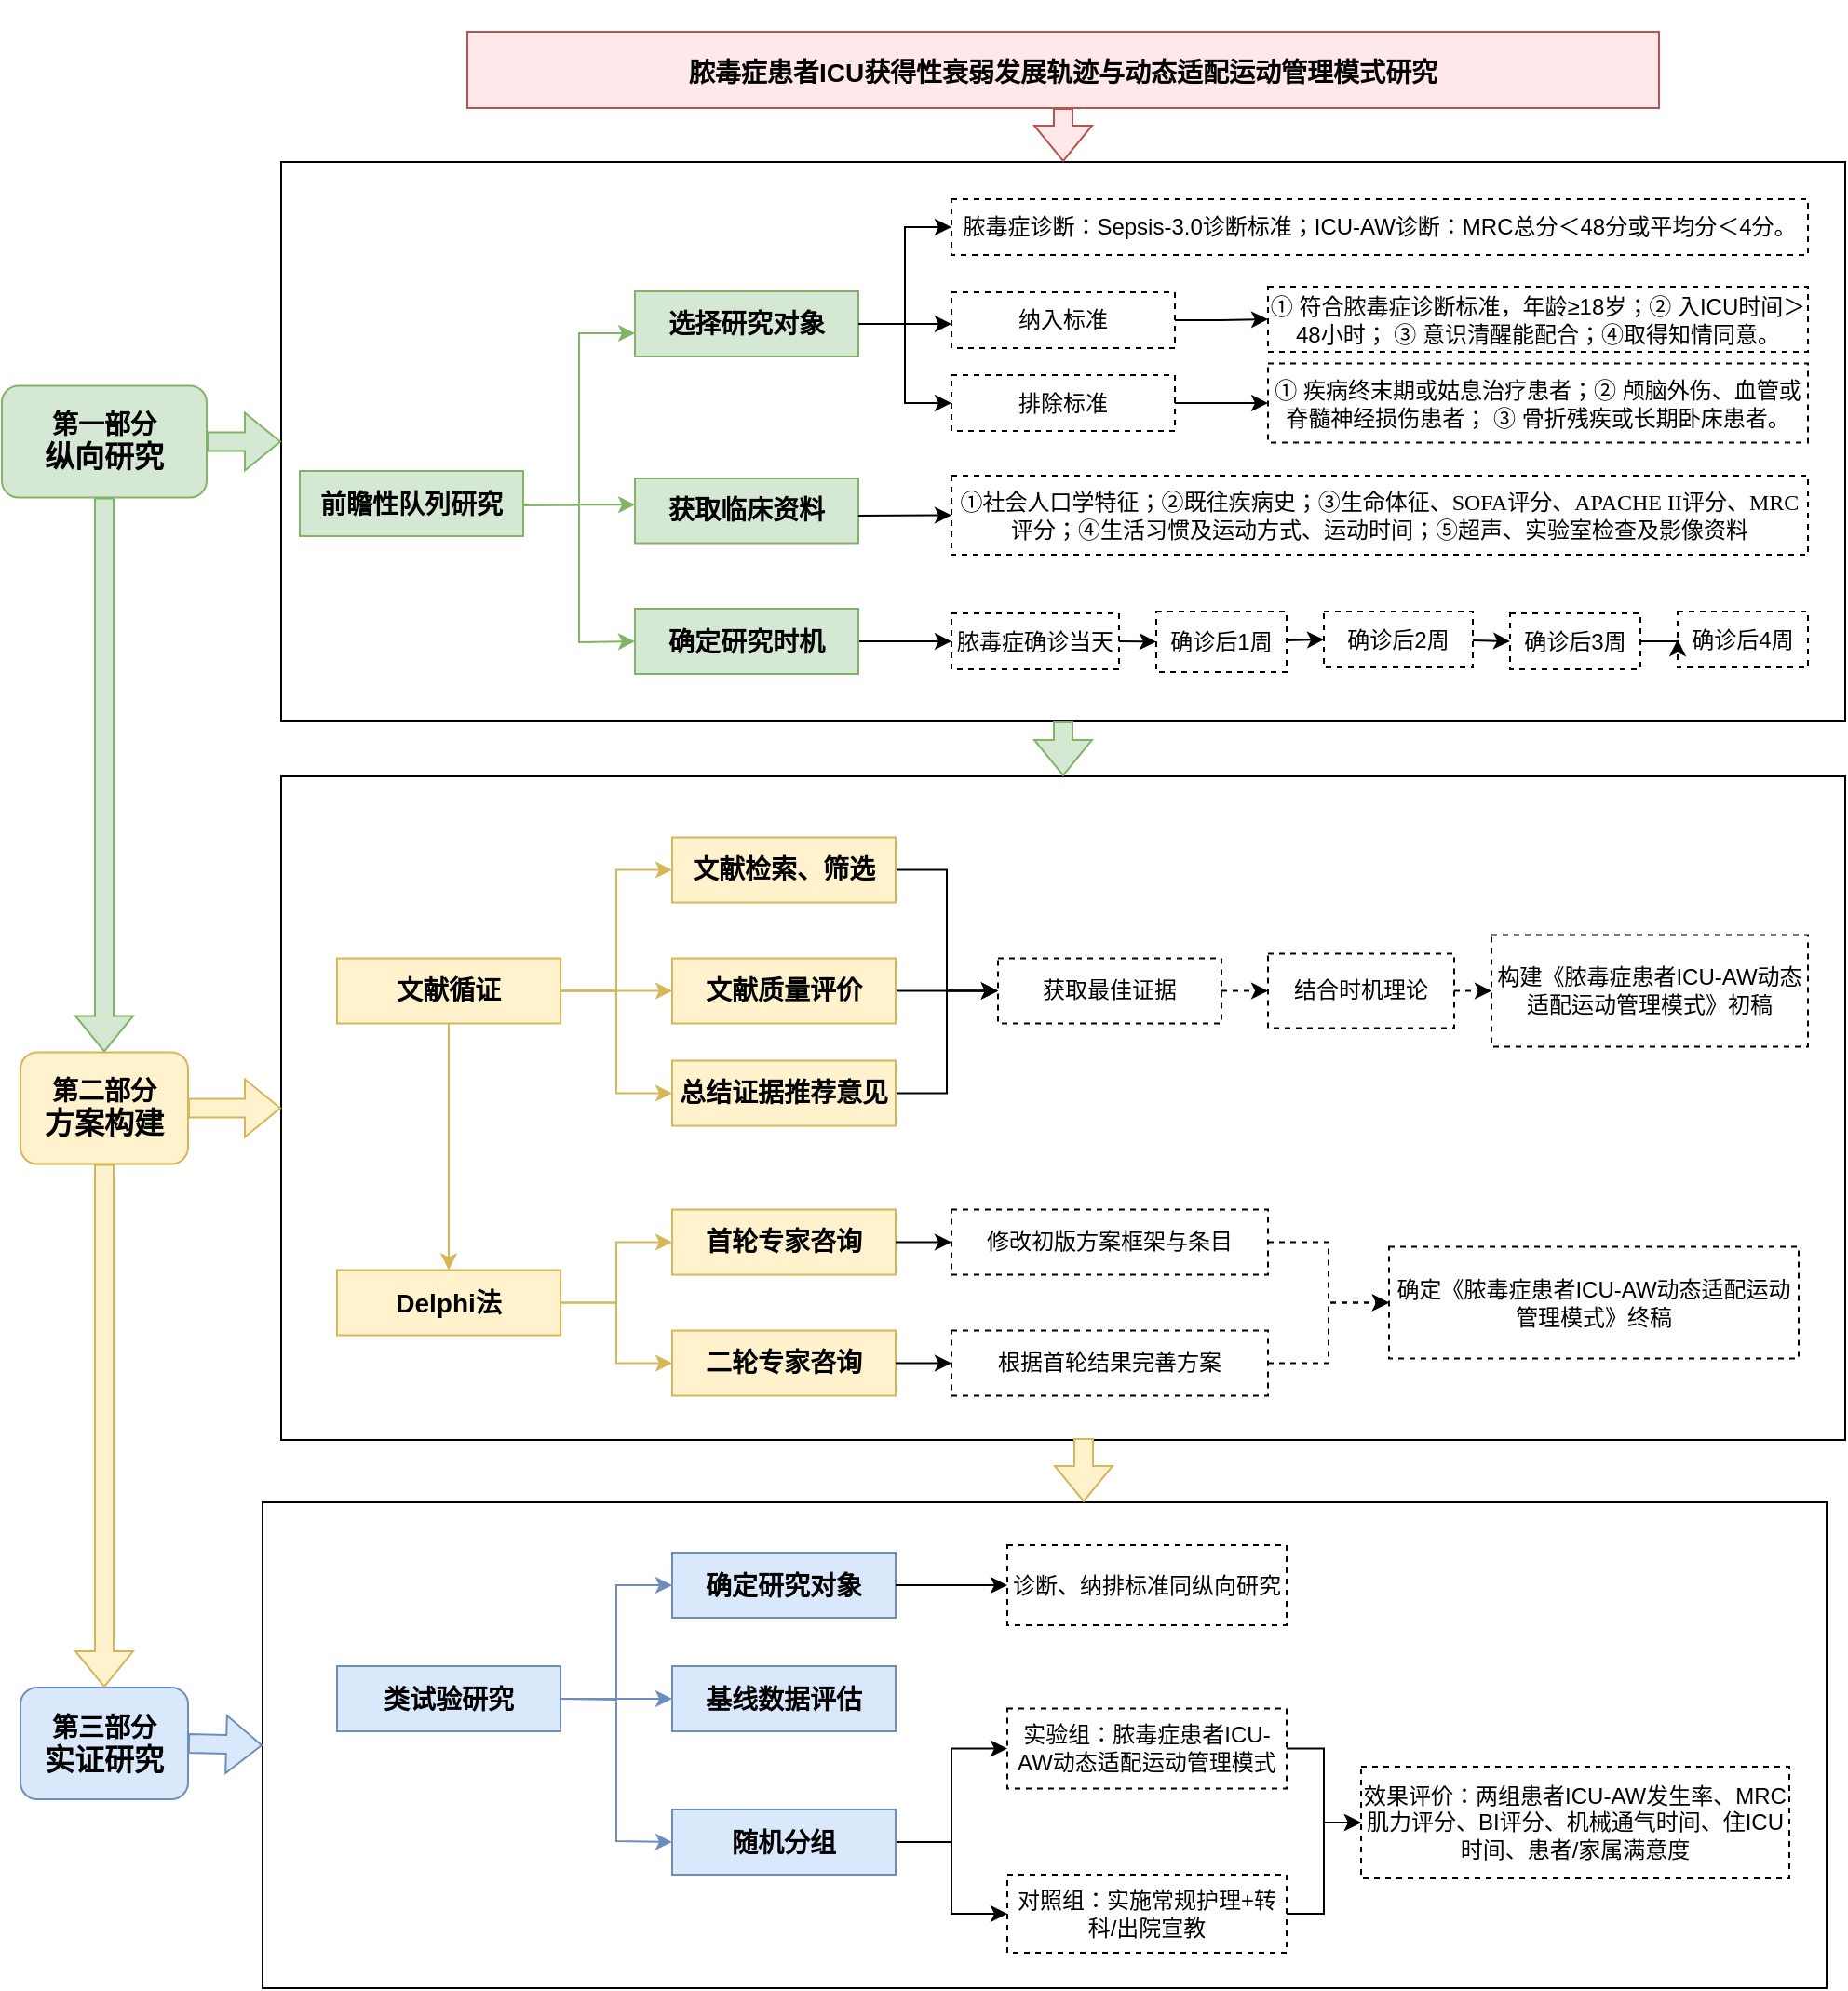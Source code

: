 <mxfile version="22.1.17" type="github">
  <diagram name="第 1 页" id="zslPpBOo_P6XogDbhWJ_">
    <mxGraphModel dx="1423" dy="726" grid="1" gridSize="10" guides="1" tooltips="1" connect="1" arrows="1" fold="1" page="1" pageScale="1" pageWidth="3300" pageHeight="4681" math="0" shadow="0">
      <root>
        <mxCell id="0" />
        <mxCell id="1" parent="0" />
        <mxCell id="ymYwd5ZLmvvjPEtG-dLQ-113" value="" style="rounded=0;whiteSpace=wrap;html=1;" parent="1" vertex="1">
          <mxGeometry x="580" y="840" width="840" height="261" as="geometry" />
        </mxCell>
        <mxCell id="ymYwd5ZLmvvjPEtG-dLQ-111" value="" style="rounded=0;whiteSpace=wrap;html=1;" parent="1" vertex="1">
          <mxGeometry x="590" y="450" width="840" height="356.5" as="geometry" />
        </mxCell>
        <mxCell id="sJCHcfk5sTZRHp9Zx4Ab-19" value="" style="edgeStyle=orthogonalEdgeStyle;rounded=0;orthogonalLoop=1;jettySize=auto;html=1;" edge="1" parent="1" source="ymYwd5ZLmvvjPEtG-dLQ-109" target="sJCHcfk5sTZRHp9Zx4Ab-1">
          <mxGeometry relative="1" as="geometry" />
        </mxCell>
        <mxCell id="ymYwd5ZLmvvjPEtG-dLQ-109" value="" style="rounded=0;whiteSpace=wrap;html=1;" parent="1" vertex="1">
          <mxGeometry x="590" y="120" width="840" height="300.5" as="geometry" />
        </mxCell>
        <mxCell id="ymYwd5ZLmvvjPEtG-dLQ-2" value="&lt;b&gt;&lt;font style=&quot;font-size: 14px;&quot;&gt;第一部分&lt;/font&gt;&lt;/b&gt;&lt;div&gt;&lt;b&gt;&lt;font size=&quot;3&quot;&gt;纵向研究&lt;/font&gt;&lt;/b&gt;&lt;/div&gt;" style="rounded=1;whiteSpace=wrap;html=1;fillColor=#d5e8d4;strokeColor=#82b366;" parent="1" vertex="1">
          <mxGeometry x="440" y="240.25" width="110" height="60" as="geometry" />
        </mxCell>
        <mxCell id="ymYwd5ZLmvvjPEtG-dLQ-11" value="" style="edgeStyle=orthogonalEdgeStyle;rounded=0;orthogonalLoop=1;jettySize=auto;html=1;entryX=0;entryY=0.5;entryDx=0;entryDy=0;fillColor=#d5e8d4;strokeColor=#82b366;exitX=1;exitY=0.5;exitDx=0;exitDy=0;" parent="1" edge="1">
          <mxGeometry relative="1" as="geometry">
            <mxPoint x="720" y="304.25" as="sourcePoint" />
            <mxPoint x="780" y="212" as="targetPoint" />
            <Array as="points">
              <mxPoint x="750" y="304" />
              <mxPoint x="750" y="212" />
            </Array>
          </mxGeometry>
        </mxCell>
        <mxCell id="ymYwd5ZLmvvjPEtG-dLQ-12" value="" style="edgeStyle=orthogonalEdgeStyle;rounded=0;orthogonalLoop=1;jettySize=auto;html=1;entryX=0;entryY=0.5;entryDx=0;entryDy=0;fillColor=#d5e8d4;strokeColor=#82b366;" parent="1" edge="1">
          <mxGeometry relative="1" as="geometry">
            <mxPoint x="720" y="304.17" as="sourcePoint" />
            <mxPoint x="780" y="304.17" as="targetPoint" />
          </mxGeometry>
        </mxCell>
        <mxCell id="ymYwd5ZLmvvjPEtG-dLQ-5" value="&lt;b&gt;&lt;font style=&quot;font-size: 14px;&quot;&gt;前瞻性队列研究&lt;/font&gt;&lt;/b&gt;" style="rounded=0;whiteSpace=wrap;html=1;fillColor=#d5e8d4;strokeColor=#82b366;" parent="1" vertex="1">
          <mxGeometry x="600" y="286" width="120" height="35" as="geometry" />
        </mxCell>
        <mxCell id="ymYwd5ZLmvvjPEtG-dLQ-101" value="" style="edgeStyle=orthogonalEdgeStyle;rounded=0;orthogonalLoop=1;jettySize=auto;html=1;entryX=0;entryY=0.5;entryDx=0;entryDy=0;" parent="1" source="ymYwd5ZLmvvjPEtG-dLQ-6" target="ymYwd5ZLmvvjPEtG-dLQ-73" edge="1">
          <mxGeometry relative="1" as="geometry" />
        </mxCell>
        <mxCell id="ymYwd5ZLmvvjPEtG-dLQ-103" style="edgeStyle=orthogonalEdgeStyle;rounded=0;orthogonalLoop=1;jettySize=auto;html=1;entryX=0;entryY=0.5;entryDx=0;entryDy=0;" parent="1" source="ymYwd5ZLmvvjPEtG-dLQ-6" target="ymYwd5ZLmvvjPEtG-dLQ-79" edge="1">
          <mxGeometry relative="1" as="geometry" />
        </mxCell>
        <mxCell id="ymYwd5ZLmvvjPEtG-dLQ-6" value="&lt;b&gt;&lt;font style=&quot;font-size: 14px;&quot;&gt;选择研究对象&lt;/font&gt;&lt;/b&gt;" style="rounded=0;whiteSpace=wrap;html=1;fillColor=#d5e8d4;strokeColor=#82b366;" parent="1" vertex="1">
          <mxGeometry x="780" y="189.5" width="120" height="35" as="geometry" />
        </mxCell>
        <mxCell id="ymYwd5ZLmvvjPEtG-dLQ-10" value="&lt;b&gt;&lt;font style=&quot;font-size: 14px;&quot;&gt;获取临床资料&lt;/font&gt;&lt;/b&gt;" style="rounded=0;whiteSpace=wrap;html=1;fillColor=#d5e8d4;strokeColor=#82b366;" parent="1" vertex="1">
          <mxGeometry x="780" y="290" width="120" height="34.75" as="geometry" />
        </mxCell>
        <mxCell id="ymYwd5ZLmvvjPEtG-dLQ-104" value="" style="edgeStyle=orthogonalEdgeStyle;rounded=0;orthogonalLoop=1;jettySize=auto;html=1;" parent="1" source="ymYwd5ZLmvvjPEtG-dLQ-14" target="ymYwd5ZLmvvjPEtG-dLQ-85" edge="1">
          <mxGeometry relative="1" as="geometry" />
        </mxCell>
        <mxCell id="ymYwd5ZLmvvjPEtG-dLQ-14" value="&lt;b&gt;&lt;font style=&quot;font-size: 14px;&quot;&gt;确定研究时机&lt;/font&gt;&lt;/b&gt;" style="rounded=0;whiteSpace=wrap;html=1;fillColor=#d5e8d4;strokeColor=#82b366;" parent="1" vertex="1">
          <mxGeometry x="780" y="360" width="120" height="35" as="geometry" />
        </mxCell>
        <mxCell id="ymYwd5ZLmvvjPEtG-dLQ-15" value="" style="shape=flexArrow;endArrow=classic;html=1;rounded=0;exitX=0.5;exitY=1;exitDx=0;exitDy=0;entryX=0.5;entryY=0;entryDx=0;entryDy=0;fillColor=#d5e8d4;strokeColor=#82b366;" parent="1" source="ymYwd5ZLmvvjPEtG-dLQ-2" target="ymYwd5ZLmvvjPEtG-dLQ-16" edge="1">
          <mxGeometry width="50" height="50" relative="1" as="geometry">
            <mxPoint x="380" y="366" as="sourcePoint" />
            <mxPoint x="430" y="331" as="targetPoint" />
          </mxGeometry>
        </mxCell>
        <mxCell id="ymYwd5ZLmvvjPEtG-dLQ-16" value="&lt;b&gt;&lt;font style=&quot;font-size: 14px;&quot;&gt;第二部分&lt;/font&gt;&lt;/b&gt;&lt;div&gt;&lt;b&gt;&lt;font size=&quot;3&quot;&gt;方案构建&lt;/font&gt;&lt;/b&gt;&lt;/div&gt;" style="rounded=1;whiteSpace=wrap;html=1;fillColor=#fff2cc;strokeColor=#d6b656;fillStyle=auto;" parent="1" vertex="1">
          <mxGeometry x="450" y="598.25" width="90" height="60" as="geometry" />
        </mxCell>
        <mxCell id="ymYwd5ZLmvvjPEtG-dLQ-17" value="" style="edgeStyle=orthogonalEdgeStyle;rounded=0;orthogonalLoop=1;jettySize=auto;html=1;entryX=0;entryY=0.5;entryDx=0;entryDy=0;fillColor=#fff2cc;strokeColor=#d6b656;" parent="1" source="ymYwd5ZLmvvjPEtG-dLQ-20" target="ymYwd5ZLmvvjPEtG-dLQ-21" edge="1">
          <mxGeometry relative="1" as="geometry" />
        </mxCell>
        <mxCell id="ymYwd5ZLmvvjPEtG-dLQ-18" value="" style="edgeStyle=orthogonalEdgeStyle;rounded=0;orthogonalLoop=1;jettySize=auto;html=1;entryX=0;entryY=0.5;entryDx=0;entryDy=0;fillColor=#fff2cc;strokeColor=#d6b656;" parent="1" source="ymYwd5ZLmvvjPEtG-dLQ-20" target="ymYwd5ZLmvvjPEtG-dLQ-22" edge="1">
          <mxGeometry relative="1" as="geometry" />
        </mxCell>
        <mxCell id="ymYwd5ZLmvvjPEtG-dLQ-19" value="" style="edgeStyle=orthogonalEdgeStyle;rounded=0;orthogonalLoop=1;jettySize=auto;html=1;entryX=0;entryY=0.5;entryDx=0;entryDy=0;fillColor=#fff2cc;strokeColor=#d6b656;" parent="1" source="ymYwd5ZLmvvjPEtG-dLQ-20" target="ymYwd5ZLmvvjPEtG-dLQ-23" edge="1">
          <mxGeometry relative="1" as="geometry" />
        </mxCell>
        <mxCell id="ymYwd5ZLmvvjPEtG-dLQ-20" value="&lt;b&gt;&lt;font style=&quot;font-size: 14px;&quot;&gt;文献循证&lt;/font&gt;&lt;/b&gt;" style="rounded=0;whiteSpace=wrap;html=1;fillColor=#fff2cc;strokeColor=#d6b656;" parent="1" vertex="1">
          <mxGeometry x="620" y="547.75" width="120" height="35" as="geometry" />
        </mxCell>
        <mxCell id="ymYwd5ZLmvvjPEtG-dLQ-60" style="edgeStyle=orthogonalEdgeStyle;rounded=0;orthogonalLoop=1;jettySize=auto;html=1;entryX=0;entryY=0.5;entryDx=0;entryDy=0;" parent="1" source="ymYwd5ZLmvvjPEtG-dLQ-21" target="ymYwd5ZLmvvjPEtG-dLQ-48" edge="1">
          <mxGeometry relative="1" as="geometry" />
        </mxCell>
        <mxCell id="ymYwd5ZLmvvjPEtG-dLQ-21" value="&lt;b&gt;&lt;font style=&quot;font-size: 14px;&quot;&gt;文献检索、筛选&lt;/font&gt;&lt;/b&gt;" style="rounded=0;whiteSpace=wrap;html=1;fillColor=#fff2cc;strokeColor=#d6b656;" parent="1" vertex="1">
          <mxGeometry x="800" y="482.75" width="120" height="35" as="geometry" />
        </mxCell>
        <mxCell id="ymYwd5ZLmvvjPEtG-dLQ-61" value="" style="edgeStyle=orthogonalEdgeStyle;rounded=0;orthogonalLoop=1;jettySize=auto;html=1;" parent="1" source="ymYwd5ZLmvvjPEtG-dLQ-22" target="ymYwd5ZLmvvjPEtG-dLQ-48" edge="1">
          <mxGeometry relative="1" as="geometry" />
        </mxCell>
        <mxCell id="ymYwd5ZLmvvjPEtG-dLQ-22" value="&lt;b&gt;&lt;font style=&quot;font-size: 14px;&quot;&gt;文献质量评价&lt;/font&gt;&lt;/b&gt;" style="rounded=0;whiteSpace=wrap;html=1;fillColor=#fff2cc;strokeColor=#d6b656;" parent="1" vertex="1">
          <mxGeometry x="800" y="547.75" width="120" height="35" as="geometry" />
        </mxCell>
        <mxCell id="ymYwd5ZLmvvjPEtG-dLQ-62" value="" style="edgeStyle=orthogonalEdgeStyle;rounded=0;orthogonalLoop=1;jettySize=auto;html=1;entryX=0;entryY=0.5;entryDx=0;entryDy=0;" parent="1" source="ymYwd5ZLmvvjPEtG-dLQ-23" target="ymYwd5ZLmvvjPEtG-dLQ-48" edge="1">
          <mxGeometry relative="1" as="geometry" />
        </mxCell>
        <mxCell id="ymYwd5ZLmvvjPEtG-dLQ-23" value="&lt;b&gt;&lt;font style=&quot;font-size: 14px;&quot;&gt;总结证据推荐意见&lt;/font&gt;&lt;/b&gt;" style="rounded=0;whiteSpace=wrap;html=1;fillColor=#fff2cc;strokeColor=#d6b656;" parent="1" vertex="1">
          <mxGeometry x="800" y="602.75" width="120" height="35" as="geometry" />
        </mxCell>
        <mxCell id="ymYwd5ZLmvvjPEtG-dLQ-24" value="" style="edgeStyle=orthogonalEdgeStyle;rounded=0;orthogonalLoop=1;jettySize=auto;html=1;entryX=0;entryY=0.5;entryDx=0;entryDy=0;fillColor=#fff2cc;strokeColor=#d6b656;" parent="1" source="ymYwd5ZLmvvjPEtG-dLQ-27" target="ymYwd5ZLmvvjPEtG-dLQ-28" edge="1">
          <mxGeometry relative="1" as="geometry" />
        </mxCell>
        <mxCell id="ymYwd5ZLmvvjPEtG-dLQ-25" value="" style="edgeStyle=orthogonalEdgeStyle;rounded=0;orthogonalLoop=1;jettySize=auto;html=1;entryX=0;entryY=0.5;entryDx=0;entryDy=0;fillColor=#fff2cc;strokeColor=#d6b656;" parent="1" source="ymYwd5ZLmvvjPEtG-dLQ-27" target="ymYwd5ZLmvvjPEtG-dLQ-29" edge="1">
          <mxGeometry relative="1" as="geometry" />
        </mxCell>
        <mxCell id="ymYwd5ZLmvvjPEtG-dLQ-27" value="&lt;b&gt;&lt;font style=&quot;font-size: 14px;&quot;&gt;Delphi法&lt;/font&gt;&lt;/b&gt;" style="rounded=0;whiteSpace=wrap;html=1;fillColor=#fff2cc;strokeColor=#d6b656;" parent="1" vertex="1">
          <mxGeometry x="620" y="715.25" width="120" height="35" as="geometry" />
        </mxCell>
        <mxCell id="ymYwd5ZLmvvjPEtG-dLQ-28" value="&lt;b&gt;&lt;font style=&quot;font-size: 14px;&quot;&gt;首轮专家咨询&lt;/font&gt;&lt;/b&gt;" style="rounded=0;whiteSpace=wrap;html=1;fillColor=#fff2cc;strokeColor=#d6b656;" parent="1" vertex="1">
          <mxGeometry x="800" y="682.75" width="120" height="35" as="geometry" />
        </mxCell>
        <mxCell id="ymYwd5ZLmvvjPEtG-dLQ-29" value="&lt;b&gt;&lt;font style=&quot;font-size: 14px;&quot;&gt;二轮专家咨询&lt;/font&gt;&lt;/b&gt;" style="rounded=0;whiteSpace=wrap;html=1;fillColor=#fff2cc;strokeColor=#d6b656;" parent="1" vertex="1">
          <mxGeometry x="800" y="747.75" width="120" height="35" as="geometry" />
        </mxCell>
        <mxCell id="ymYwd5ZLmvvjPEtG-dLQ-31" value="" style="endArrow=classic;html=1;rounded=0;exitX=0.5;exitY=1;exitDx=0;exitDy=0;entryX=0.5;entryY=0;entryDx=0;entryDy=0;fillColor=#fff2cc;strokeColor=#d6b656;" parent="1" source="ymYwd5ZLmvvjPEtG-dLQ-20" target="ymYwd5ZLmvvjPEtG-dLQ-27" edge="1">
          <mxGeometry width="50" height="50" relative="1" as="geometry">
            <mxPoint x="950" y="582.75" as="sourcePoint" />
            <mxPoint x="1000" y="532.75" as="targetPoint" />
          </mxGeometry>
        </mxCell>
        <mxCell id="ymYwd5ZLmvvjPEtG-dLQ-32" value="&lt;b&gt;&lt;font style=&quot;font-size: 14px;&quot;&gt;第三部分&lt;/font&gt;&lt;/b&gt;&lt;div&gt;&lt;b&gt;&lt;font size=&quot;3&quot;&gt;实证研究&lt;/font&gt;&lt;/b&gt;&lt;/div&gt;" style="rounded=1;whiteSpace=wrap;html=1;fillColor=#dae8fc;strokeColor=#6c8ebf;" parent="1" vertex="1">
          <mxGeometry x="450" y="939.5" width="90" height="60" as="geometry" />
        </mxCell>
        <mxCell id="ymYwd5ZLmvvjPEtG-dLQ-33" value="" style="shape=flexArrow;endArrow=classic;html=1;rounded=0;exitX=0.5;exitY=1;exitDx=0;exitDy=0;entryX=0.5;entryY=0;entryDx=0;entryDy=0;fillColor=#fff2cc;strokeColor=#d6b656;" parent="1" source="ymYwd5ZLmvvjPEtG-dLQ-16" target="ymYwd5ZLmvvjPEtG-dLQ-32" edge="1">
          <mxGeometry width="50" height="50" relative="1" as="geometry">
            <mxPoint x="560" y="851" as="sourcePoint" />
            <mxPoint x="610" y="801" as="targetPoint" />
          </mxGeometry>
        </mxCell>
        <mxCell id="ymYwd5ZLmvvjPEtG-dLQ-34" value="" style="edgeStyle=orthogonalEdgeStyle;rounded=0;orthogonalLoop=1;jettySize=auto;html=1;entryX=0;entryY=0.5;entryDx=0;entryDy=0;fillColor=#dae8fc;strokeColor=#6c8ebf;" parent="1" source="ymYwd5ZLmvvjPEtG-dLQ-37" target="ymYwd5ZLmvvjPEtG-dLQ-38" edge="1">
          <mxGeometry relative="1" as="geometry" />
        </mxCell>
        <mxCell id="ymYwd5ZLmvvjPEtG-dLQ-35" value="" style="edgeStyle=orthogonalEdgeStyle;rounded=0;orthogonalLoop=1;jettySize=auto;html=1;entryX=0;entryY=0.5;entryDx=0;entryDy=0;fillColor=#dae8fc;strokeColor=#6c8ebf;" parent="1" edge="1">
          <mxGeometry relative="1" as="geometry">
            <mxPoint x="740" y="945.5" as="sourcePoint" />
            <mxPoint x="800" y="945.5" as="targetPoint" />
          </mxGeometry>
        </mxCell>
        <mxCell id="ymYwd5ZLmvvjPEtG-dLQ-37" value="&lt;b&gt;&lt;font style=&quot;font-size: 14px;&quot;&gt;类试验研究&lt;/font&gt;&lt;/b&gt;" style="rounded=0;whiteSpace=wrap;html=1;fillColor=#dae8fc;strokeColor=#6c8ebf;" parent="1" vertex="1">
          <mxGeometry x="620" y="928" width="120" height="35" as="geometry" />
        </mxCell>
        <mxCell id="ymYwd5ZLmvvjPEtG-dLQ-38" value="&lt;b&gt;&lt;font style=&quot;font-size: 14px;&quot;&gt;确定研究对象&lt;/font&gt;&lt;/b&gt;" style="rounded=0;whiteSpace=wrap;html=1;fillColor=#dae8fc;strokeColor=#6c8ebf;" parent="1" vertex="1">
          <mxGeometry x="800" y="867" width="120" height="35" as="geometry" />
        </mxCell>
        <mxCell id="ymYwd5ZLmvvjPEtG-dLQ-39" value="&lt;b&gt;&lt;font style=&quot;font-size: 14px;&quot;&gt;基线数据评估&lt;/font&gt;&lt;/b&gt;" style="rounded=0;whiteSpace=wrap;html=1;fillColor=#dae8fc;strokeColor=#6c8ebf;" parent="1" vertex="1">
          <mxGeometry x="800" y="928" width="120" height="35" as="geometry" />
        </mxCell>
        <mxCell id="ymYwd5ZLmvvjPEtG-dLQ-69" value="" style="edgeStyle=orthogonalEdgeStyle;rounded=0;orthogonalLoop=1;jettySize=auto;html=1;" parent="1" source="ymYwd5ZLmvvjPEtG-dLQ-40" target="ymYwd5ZLmvvjPEtG-dLQ-44" edge="1">
          <mxGeometry relative="1" as="geometry" />
        </mxCell>
        <mxCell id="ymYwd5ZLmvvjPEtG-dLQ-70" value="" style="edgeStyle=orthogonalEdgeStyle;rounded=0;orthogonalLoop=1;jettySize=auto;html=1;entryX=0;entryY=0.5;entryDx=0;entryDy=0;" parent="1" source="ymYwd5ZLmvvjPEtG-dLQ-40" target="ymYwd5ZLmvvjPEtG-dLQ-43" edge="1">
          <mxGeometry relative="1" as="geometry">
            <mxPoint x="1010" y="975" as="targetPoint" />
          </mxGeometry>
        </mxCell>
        <mxCell id="ymYwd5ZLmvvjPEtG-dLQ-40" value="&lt;b&gt;&lt;font style=&quot;font-size: 14px;&quot;&gt;随机分组&lt;/font&gt;&lt;/b&gt;" style="rounded=0;whiteSpace=wrap;html=1;fillColor=#dae8fc;strokeColor=#6c8ebf;" parent="1" vertex="1">
          <mxGeometry x="800" y="1005" width="120" height="35" as="geometry" />
        </mxCell>
        <mxCell id="ymYwd5ZLmvvjPEtG-dLQ-71" value="" style="edgeStyle=orthogonalEdgeStyle;rounded=0;orthogonalLoop=1;jettySize=auto;html=1;" parent="1" source="ymYwd5ZLmvvjPEtG-dLQ-43" target="ymYwd5ZLmvvjPEtG-dLQ-47" edge="1">
          <mxGeometry relative="1" as="geometry" />
        </mxCell>
        <mxCell id="ymYwd5ZLmvvjPEtG-dLQ-43" value="实验组：脓毒症患者ICU-AW动态适配运动管理模式" style="rounded=0;whiteSpace=wrap;html=1;dashed=1;" parent="1" vertex="1">
          <mxGeometry x="980" y="950.75" width="150" height="43" as="geometry" />
        </mxCell>
        <mxCell id="ymYwd5ZLmvvjPEtG-dLQ-72" value="" style="edgeStyle=orthogonalEdgeStyle;rounded=0;orthogonalLoop=1;jettySize=auto;html=1;" parent="1" source="ymYwd5ZLmvvjPEtG-dLQ-44" target="ymYwd5ZLmvvjPEtG-dLQ-47" edge="1">
          <mxGeometry relative="1" as="geometry" />
        </mxCell>
        <mxCell id="ymYwd5ZLmvvjPEtG-dLQ-44" value="对照组：实施常规护理+转科/出院宣教" style="rounded=0;whiteSpace=wrap;html=1;dashed=1;" parent="1" vertex="1">
          <mxGeometry x="980" y="1040" width="150" height="42" as="geometry" />
        </mxCell>
        <mxCell id="ymYwd5ZLmvvjPEtG-dLQ-47" value="效果评价：两组患者ICU-AW发生率、MRC肌力评分、BI评分、机械通气时间、住ICU时间、患者/家属满意度" style="rounded=0;whiteSpace=wrap;html=1;dashed=1;" parent="1" vertex="1">
          <mxGeometry x="1170" y="982" width="230" height="60" as="geometry" />
        </mxCell>
        <mxCell id="ymYwd5ZLmvvjPEtG-dLQ-48" value="获取最佳证据" style="rounded=0;whiteSpace=wrap;html=1;dashed=1;" parent="1" vertex="1">
          <mxGeometry x="975" y="547.75" width="120" height="35" as="geometry" />
        </mxCell>
        <mxCell id="ymYwd5ZLmvvjPEtG-dLQ-49" value="构建《脓毒症患者ICU-AW动态适配运动管理模式》初稿" style="rounded=0;whiteSpace=wrap;html=1;dashed=1;" parent="1" vertex="1">
          <mxGeometry x="1240" y="535.25" width="170" height="60" as="geometry" />
        </mxCell>
        <mxCell id="ymYwd5ZLmvvjPEtG-dLQ-58" value="" style="edgeStyle=orthogonalEdgeStyle;rounded=0;orthogonalLoop=1;jettySize=auto;html=1;dashed=1;" parent="1" source="ymYwd5ZLmvvjPEtG-dLQ-50" target="ymYwd5ZLmvvjPEtG-dLQ-52" edge="1">
          <mxGeometry relative="1" as="geometry" />
        </mxCell>
        <mxCell id="ymYwd5ZLmvvjPEtG-dLQ-50" value="修改初版方案框架与条目" style="rounded=0;whiteSpace=wrap;html=1;dashed=1;" parent="1" vertex="1">
          <mxGeometry x="950" y="682.75" width="170" height="35" as="geometry" />
        </mxCell>
        <mxCell id="ymYwd5ZLmvvjPEtG-dLQ-59" value="" style="edgeStyle=orthogonalEdgeStyle;rounded=0;orthogonalLoop=1;jettySize=auto;html=1;dashed=1;" parent="1" source="ymYwd5ZLmvvjPEtG-dLQ-51" target="ymYwd5ZLmvvjPEtG-dLQ-52" edge="1">
          <mxGeometry relative="1" as="geometry" />
        </mxCell>
        <mxCell id="ymYwd5ZLmvvjPEtG-dLQ-51" value="根据首轮结果完善方案" style="rounded=0;whiteSpace=wrap;html=1;dashed=1;" parent="1" vertex="1">
          <mxGeometry x="950" y="747.75" width="170" height="35" as="geometry" />
        </mxCell>
        <mxCell id="ymYwd5ZLmvvjPEtG-dLQ-52" value="确定《脓毒症患者ICU-AW动态适配运动管理模式》终稿" style="rounded=0;whiteSpace=wrap;html=1;dashed=1;" parent="1" vertex="1">
          <mxGeometry x="1185" y="702.75" width="220" height="60" as="geometry" />
        </mxCell>
        <mxCell id="ymYwd5ZLmvvjPEtG-dLQ-54" value="" style="endArrow=classic;html=1;rounded=0;exitX=1;exitY=0.5;exitDx=0;exitDy=0;" parent="1" source="ymYwd5ZLmvvjPEtG-dLQ-28" target="ymYwd5ZLmvvjPEtG-dLQ-50" edge="1">
          <mxGeometry width="50" height="50" relative="1" as="geometry">
            <mxPoint x="1010" y="882.75" as="sourcePoint" />
            <mxPoint x="1060" y="832.75" as="targetPoint" />
          </mxGeometry>
        </mxCell>
        <mxCell id="ymYwd5ZLmvvjPEtG-dLQ-55" value="" style="endArrow=classic;html=1;rounded=0;exitX=1;exitY=0.5;exitDx=0;exitDy=0;entryX=0;entryY=0.5;entryDx=0;entryDy=0;" parent="1" source="ymYwd5ZLmvvjPEtG-dLQ-29" target="ymYwd5ZLmvvjPEtG-dLQ-51" edge="1">
          <mxGeometry width="50" height="50" relative="1" as="geometry">
            <mxPoint x="930" y="710.75" as="sourcePoint" />
            <mxPoint x="960" y="710.75" as="targetPoint" />
          </mxGeometry>
        </mxCell>
        <mxCell id="ymYwd5ZLmvvjPEtG-dLQ-73" value="脓毒症诊断：Sepsis-3.0诊断标准；ICU-AW诊断：MRC总分＜48分或平均分＜4分。" style="rounded=0;whiteSpace=wrap;html=1;dashed=1;" parent="1" vertex="1">
          <mxGeometry x="950" y="140" width="460" height="30" as="geometry" />
        </mxCell>
        <mxCell id="ymYwd5ZLmvvjPEtG-dLQ-82" value="" style="edgeStyle=orthogonalEdgeStyle;rounded=0;orthogonalLoop=1;jettySize=auto;html=1;" parent="1" source="ymYwd5ZLmvvjPEtG-dLQ-76" target="ymYwd5ZLmvvjPEtG-dLQ-80" edge="1">
          <mxGeometry relative="1" as="geometry" />
        </mxCell>
        <mxCell id="ymYwd5ZLmvvjPEtG-dLQ-76" value="纳入标准" style="rounded=0;whiteSpace=wrap;html=1;dashed=1;" parent="1" vertex="1">
          <mxGeometry x="950" y="190" width="120" height="30" as="geometry" />
        </mxCell>
        <mxCell id="ymYwd5ZLmvvjPEtG-dLQ-84" value="" style="edgeStyle=orthogonalEdgeStyle;rounded=0;orthogonalLoop=1;jettySize=auto;html=1;" parent="1" source="ymYwd5ZLmvvjPEtG-dLQ-79" target="ymYwd5ZLmvvjPEtG-dLQ-83" edge="1">
          <mxGeometry relative="1" as="geometry" />
        </mxCell>
        <mxCell id="ymYwd5ZLmvvjPEtG-dLQ-79" value="排除标准" style="rounded=0;whiteSpace=wrap;html=1;dashed=1;" parent="1" vertex="1">
          <mxGeometry x="950" y="234.5" width="120" height="30" as="geometry" />
        </mxCell>
        <mxCell id="ymYwd5ZLmvvjPEtG-dLQ-80" value="① 符合脓毒症诊断标准，年龄≥18岁；② 入ICU时间＞48小时； ③ 意识清醒能配合；④取得知情同意。" style="rounded=0;whiteSpace=wrap;html=1;dashed=1;" parent="1" vertex="1">
          <mxGeometry x="1120" y="187" width="290" height="35" as="geometry" />
        </mxCell>
        <mxCell id="ymYwd5ZLmvvjPEtG-dLQ-83" value="① 疾病终末期或姑息治疗患者；② 颅脑外伤、血管或脊髓神经损伤患者； ③ 骨折残疾或长期卧床患者。" style="rounded=0;whiteSpace=wrap;html=1;dashed=1;" parent="1" vertex="1">
          <mxGeometry x="1120" y="228.25" width="290" height="42.5" as="geometry" />
        </mxCell>
        <mxCell id="ymYwd5ZLmvvjPEtG-dLQ-85" value="脓毒症确诊当天" style="rounded=0;whiteSpace=wrap;html=1;dashed=1;" parent="1" vertex="1">
          <mxGeometry x="950" y="362.5" width="90" height="30" as="geometry" />
        </mxCell>
        <mxCell id="ymYwd5ZLmvvjPEtG-dLQ-92" value="确诊后1周" style="rounded=0;whiteSpace=wrap;html=1;dashed=1;" parent="1" vertex="1">
          <mxGeometry x="1060" y="361.5" width="70" height="32.5" as="geometry" />
        </mxCell>
        <mxCell id="ymYwd5ZLmvvjPEtG-dLQ-98" value="确诊后2周" style="rounded=0;whiteSpace=wrap;html=1;dashed=1;" parent="1" vertex="1">
          <mxGeometry x="1150" y="361.5" width="80" height="30" as="geometry" />
        </mxCell>
        <mxCell id="ymYwd5ZLmvvjPEtG-dLQ-100" value="确诊后4周" style="rounded=0;whiteSpace=wrap;html=1;dashed=1;" parent="1" vertex="1">
          <mxGeometry x="1340" y="361.5" width="70" height="30" as="geometry" />
        </mxCell>
        <mxCell id="ymYwd5ZLmvvjPEtG-dLQ-110" value="" style="shape=flexArrow;endArrow=classic;html=1;rounded=0;exitX=1;exitY=0.5;exitDx=0;exitDy=0;fillColor=#d5e8d4;strokeColor=#82b366;" parent="1" source="ymYwd5ZLmvvjPEtG-dLQ-2" target="ymYwd5ZLmvvjPEtG-dLQ-109" edge="1">
          <mxGeometry width="50" height="50" relative="1" as="geometry">
            <mxPoint x="540" y="481" as="sourcePoint" />
            <mxPoint x="590" y="431" as="targetPoint" />
          </mxGeometry>
        </mxCell>
        <mxCell id="ymYwd5ZLmvvjPEtG-dLQ-112" value="" style="shape=flexArrow;endArrow=classic;html=1;rounded=0;exitX=1;exitY=0.5;exitDx=0;exitDy=0;entryX=0;entryY=0.5;entryDx=0;entryDy=0;fillColor=#fff2cc;strokeColor=#d6b656;" parent="1" source="ymYwd5ZLmvvjPEtG-dLQ-16" target="ymYwd5ZLmvvjPEtG-dLQ-111" edge="1">
          <mxGeometry width="50" height="50" relative="1" as="geometry">
            <mxPoint x="280" y="781" as="sourcePoint" />
            <mxPoint x="330" y="731" as="targetPoint" />
          </mxGeometry>
        </mxCell>
        <mxCell id="ymYwd5ZLmvvjPEtG-dLQ-114" value="" style="shape=flexArrow;endArrow=classic;html=1;rounded=0;exitX=1;exitY=0.5;exitDx=0;exitDy=0;entryX=0;entryY=0.5;entryDx=0;entryDy=0;fillColor=#dae8fc;strokeColor=#6c8ebf;" parent="1" source="ymYwd5ZLmvvjPEtG-dLQ-32" target="ymYwd5ZLmvvjPEtG-dLQ-113" edge="1">
          <mxGeometry width="50" height="50" relative="1" as="geometry">
            <mxPoint x="370" y="1161" as="sourcePoint" />
            <mxPoint x="420" y="1111" as="targetPoint" />
          </mxGeometry>
        </mxCell>
        <mxCell id="ymYwd5ZLmvvjPEtG-dLQ-115" value="" style="shape=flexArrow;endArrow=classic;html=1;rounded=0;exitX=0.5;exitY=1;exitDx=0;exitDy=0;entryX=0.5;entryY=0;entryDx=0;entryDy=0;fillColor=#d5e8d4;strokeColor=#82b366;" parent="1" source="ymYwd5ZLmvvjPEtG-dLQ-109" target="ymYwd5ZLmvvjPEtG-dLQ-111" edge="1">
          <mxGeometry width="50" height="50" relative="1" as="geometry">
            <mxPoint x="320" y="471" as="sourcePoint" />
            <mxPoint x="370" y="421" as="targetPoint" />
          </mxGeometry>
        </mxCell>
        <mxCell id="ymYwd5ZLmvvjPEtG-dLQ-116" value="" style="shape=flexArrow;endArrow=classic;html=1;rounded=0;exitX=0.5;exitY=1;exitDx=0;exitDy=0;fillColor=#fff2cc;strokeColor=#d6b656;" parent="1" edge="1">
          <mxGeometry width="50" height="50" relative="1" as="geometry">
            <mxPoint x="1021" y="805.5" as="sourcePoint" />
            <mxPoint x="1021" y="840" as="targetPoint" />
          </mxGeometry>
        </mxCell>
        <mxCell id="sJCHcfk5sTZRHp9Zx4Ab-1" value="&lt;h2 style=&quot;margin-top: 13pt; margin-bottom: 13pt; break-after: avoid; line-height: 36.693px; font-family: Arial;&quot; align=&quot;center&quot;&gt;&lt;font style=&quot;font-size: 14px;&quot;&gt;&lt;b style=&quot;&quot;&gt;&lt;font style=&quot;&quot; face=&quot;仿宋&quot;&gt;脓毒症患者&lt;/font&gt;ICU&lt;font style=&quot;&quot; face=&quot;仿宋&quot;&gt;获得性衰弱发展轨迹与动态适配运动管理模式&lt;/font&gt;&lt;/b&gt;&lt;b style=&quot;&quot;&gt;&lt;span style=&quot;font-family: &amp;quot;Times New Roman Regular&amp;quot;;&quot;&gt;&lt;font style=&quot;&quot; face=&quot;仿宋&quot;&gt;研究&lt;/font&gt;&lt;/span&gt;&lt;/b&gt;&lt;/font&gt;&lt;b style=&quot;font-size: 16pt;&quot;&gt;&lt;span style=&quot;font-family: &amp;quot;Times New Roman Regular&amp;quot;; font-size: 16pt;&quot;&gt;&lt;/span&gt;&lt;/b&gt;&lt;/h2&gt;" style="rounded=0;whiteSpace=wrap;html=1;fillColor=#FFE8EA;strokeColor=#b85450;" vertex="1" parent="1">
          <mxGeometry x="690" y="50" width="640" height="41" as="geometry" />
        </mxCell>
        <mxCell id="sJCHcfk5sTZRHp9Zx4Ab-5" value="" style="shape=flexArrow;endArrow=classic;html=1;rounded=0;fillColor=#FFE8EA;strokeColor=#b85450;entryX=0.5;entryY=0;entryDx=0;entryDy=0;exitX=0.5;exitY=1;exitDx=0;exitDy=0;" edge="1" parent="1" source="sJCHcfk5sTZRHp9Zx4Ab-1" target="ymYwd5ZLmvvjPEtG-dLQ-109">
          <mxGeometry width="50" height="50" relative="1" as="geometry">
            <mxPoint x="1040" y="90" as="sourcePoint" />
            <mxPoint x="1035" y="120" as="targetPoint" />
          </mxGeometry>
        </mxCell>
        <mxCell id="sJCHcfk5sTZRHp9Zx4Ab-7" value="①社会人口学特征；②&lt;font face=&quot;仿宋&quot;&gt;既往疾病史；③生命体征、SOFA评分、APACHE II评分、MRC评分；④生活习惯及运动方式、运动时间；⑤超声、实验室检查及影像资料&lt;/font&gt;" style="rounded=0;whiteSpace=wrap;html=1;dashed=1;" vertex="1" parent="1">
          <mxGeometry x="950" y="288.5" width="460" height="42.5" as="geometry" />
        </mxCell>
        <mxCell id="sJCHcfk5sTZRHp9Zx4Ab-10" value="" style="endArrow=classic;html=1;rounded=0;exitX=1;exitY=0.5;exitDx=0;exitDy=0;entryX=0;entryY=0.5;entryDx=0;entryDy=0;" edge="1" parent="1" source="ymYwd5ZLmvvjPEtG-dLQ-85" target="ymYwd5ZLmvvjPEtG-dLQ-92">
          <mxGeometry width="50" height="50" relative="1" as="geometry">
            <mxPoint x="1000" y="419" as="sourcePoint" />
            <mxPoint x="1050" y="369" as="targetPoint" />
          </mxGeometry>
        </mxCell>
        <mxCell id="sJCHcfk5sTZRHp9Zx4Ab-11" value="" style="edgeStyle=orthogonalEdgeStyle;rounded=0;orthogonalLoop=1;jettySize=auto;html=1;" edge="1" parent="1" source="sJCHcfk5sTZRHp9Zx4Ab-12">
          <mxGeometry relative="1" as="geometry">
            <mxPoint x="1340" y="376" as="targetPoint" />
          </mxGeometry>
        </mxCell>
        <mxCell id="sJCHcfk5sTZRHp9Zx4Ab-12" value="确诊后3周" style="rounded=0;whiteSpace=wrap;html=1;dashed=1;" vertex="1" parent="1">
          <mxGeometry x="1250" y="362.5" width="70" height="30" as="geometry" />
        </mxCell>
        <mxCell id="sJCHcfk5sTZRHp9Zx4Ab-15" value="" style="endArrow=classic;html=1;rounded=0;exitX=1;exitY=0.5;exitDx=0;exitDy=0;entryX=0;entryY=0.5;entryDx=0;entryDy=0;fillColor=#d5e8d4;strokeColor=#82b366;" edge="1" parent="1">
          <mxGeometry width="50" height="50" relative="1" as="geometry">
            <mxPoint x="720" y="304.5" as="sourcePoint" />
            <mxPoint x="780" y="377.5" as="targetPoint" />
            <Array as="points">
              <mxPoint x="750" y="304" />
              <mxPoint x="750" y="378" />
            </Array>
          </mxGeometry>
        </mxCell>
        <mxCell id="sJCHcfk5sTZRHp9Zx4Ab-17" value="" style="endArrow=classic;html=1;rounded=0;entryX=0;entryY=0.5;entryDx=0;entryDy=0;" edge="1" parent="1" target="sJCHcfk5sTZRHp9Zx4Ab-7">
          <mxGeometry width="50" height="50" relative="1" as="geometry">
            <mxPoint x="900" y="310" as="sourcePoint" />
            <mxPoint x="950" y="300" as="targetPoint" />
          </mxGeometry>
        </mxCell>
        <mxCell id="sJCHcfk5sTZRHp9Zx4Ab-21" style="edgeStyle=orthogonalEdgeStyle;rounded=0;orthogonalLoop=1;jettySize=auto;html=1;exitX=1;exitY=0.5;exitDx=0;exitDy=0;entryX=0;entryY=0.5;entryDx=0;entryDy=0;dashed=1;" edge="1" parent="1" source="sJCHcfk5sTZRHp9Zx4Ab-20" target="ymYwd5ZLmvvjPEtG-dLQ-49">
          <mxGeometry relative="1" as="geometry" />
        </mxCell>
        <mxCell id="sJCHcfk5sTZRHp9Zx4Ab-20" value="结合时机理论" style="rounded=0;whiteSpace=wrap;html=1;dashed=1;" vertex="1" parent="1">
          <mxGeometry x="1120" y="545.25" width="100" height="40" as="geometry" />
        </mxCell>
        <mxCell id="sJCHcfk5sTZRHp9Zx4Ab-22" value="" style="endArrow=classic;html=1;rounded=0;entryX=0;entryY=0.5;entryDx=0;entryDy=0;exitX=1;exitY=0.5;exitDx=0;exitDy=0;dashed=1;" edge="1" parent="1" source="ymYwd5ZLmvvjPEtG-dLQ-48" target="sJCHcfk5sTZRHp9Zx4Ab-20">
          <mxGeometry width="50" height="50" relative="1" as="geometry">
            <mxPoint x="840" y="630" as="sourcePoint" />
            <mxPoint x="890" y="580" as="targetPoint" />
          </mxGeometry>
        </mxCell>
        <mxCell id="sJCHcfk5sTZRHp9Zx4Ab-23" value="" style="endArrow=classic;html=1;rounded=0;entryX=0;entryY=0.5;entryDx=0;entryDy=0;" edge="1" parent="1">
          <mxGeometry width="50" height="50" relative="1" as="geometry">
            <mxPoint x="900" y="207" as="sourcePoint" />
            <mxPoint x="950.0" y="207" as="targetPoint" />
          </mxGeometry>
        </mxCell>
        <mxCell id="sJCHcfk5sTZRHp9Zx4Ab-24" value="诊断、纳排标准同纵向研究" style="rounded=0;whiteSpace=wrap;html=1;dashed=1;" vertex="1" parent="1">
          <mxGeometry x="980" y="863" width="150" height="43" as="geometry" />
        </mxCell>
        <mxCell id="sJCHcfk5sTZRHp9Zx4Ab-25" value="" style="endArrow=classic;html=1;rounded=0;exitX=1;exitY=0.5;exitDx=0;exitDy=0;entryX=0;entryY=0.5;entryDx=0;entryDy=0;" edge="1" parent="1" source="ymYwd5ZLmvvjPEtG-dLQ-38" target="sJCHcfk5sTZRHp9Zx4Ab-24">
          <mxGeometry width="50" height="50" relative="1" as="geometry">
            <mxPoint x="1030" y="1012" as="sourcePoint" />
            <mxPoint x="1080" y="962" as="targetPoint" />
          </mxGeometry>
        </mxCell>
        <mxCell id="sJCHcfk5sTZRHp9Zx4Ab-26" value="" style="endArrow=classic;html=1;rounded=0;exitX=1;exitY=0.5;exitDx=0;exitDy=0;entryX=0;entryY=0.5;entryDx=0;entryDy=0;fillColor=#dae8fc;strokeColor=#6c8ebf;" edge="1" parent="1" source="ymYwd5ZLmvvjPEtG-dLQ-37" target="ymYwd5ZLmvvjPEtG-dLQ-40">
          <mxGeometry width="50" height="50" relative="1" as="geometry">
            <mxPoint x="1030" y="922" as="sourcePoint" />
            <mxPoint x="1080" y="872" as="targetPoint" />
            <Array as="points">
              <mxPoint x="770" y="946" />
              <mxPoint x="770" y="1022" />
            </Array>
          </mxGeometry>
        </mxCell>
        <mxCell id="sJCHcfk5sTZRHp9Zx4Ab-32" value="" style="endArrow=classic;html=1;rounded=0;entryX=0;entryY=0.5;entryDx=0;entryDy=0;" edge="1" parent="1" target="sJCHcfk5sTZRHp9Zx4Ab-12">
          <mxGeometry width="50" height="50" relative="1" as="geometry">
            <mxPoint x="1230" y="377" as="sourcePoint" />
            <mxPoint x="970" y="340" as="targetPoint" />
          </mxGeometry>
        </mxCell>
        <mxCell id="sJCHcfk5sTZRHp9Zx4Ab-33" value="" style="endArrow=classic;html=1;rounded=0;entryX=0;entryY=0.5;entryDx=0;entryDy=0;" edge="1" parent="1" target="ymYwd5ZLmvvjPEtG-dLQ-98">
          <mxGeometry width="50" height="50" relative="1" as="geometry">
            <mxPoint x="1130" y="377" as="sourcePoint" />
            <mxPoint x="980" y="360" as="targetPoint" />
          </mxGeometry>
        </mxCell>
      </root>
    </mxGraphModel>
  </diagram>
</mxfile>
